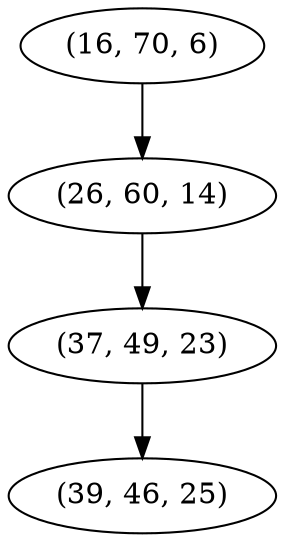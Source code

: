 digraph tree {
    "(16, 70, 6)";
    "(26, 60, 14)";
    "(37, 49, 23)";
    "(39, 46, 25)";
    "(16, 70, 6)" -> "(26, 60, 14)";
    "(26, 60, 14)" -> "(37, 49, 23)";
    "(37, 49, 23)" -> "(39, 46, 25)";
}
